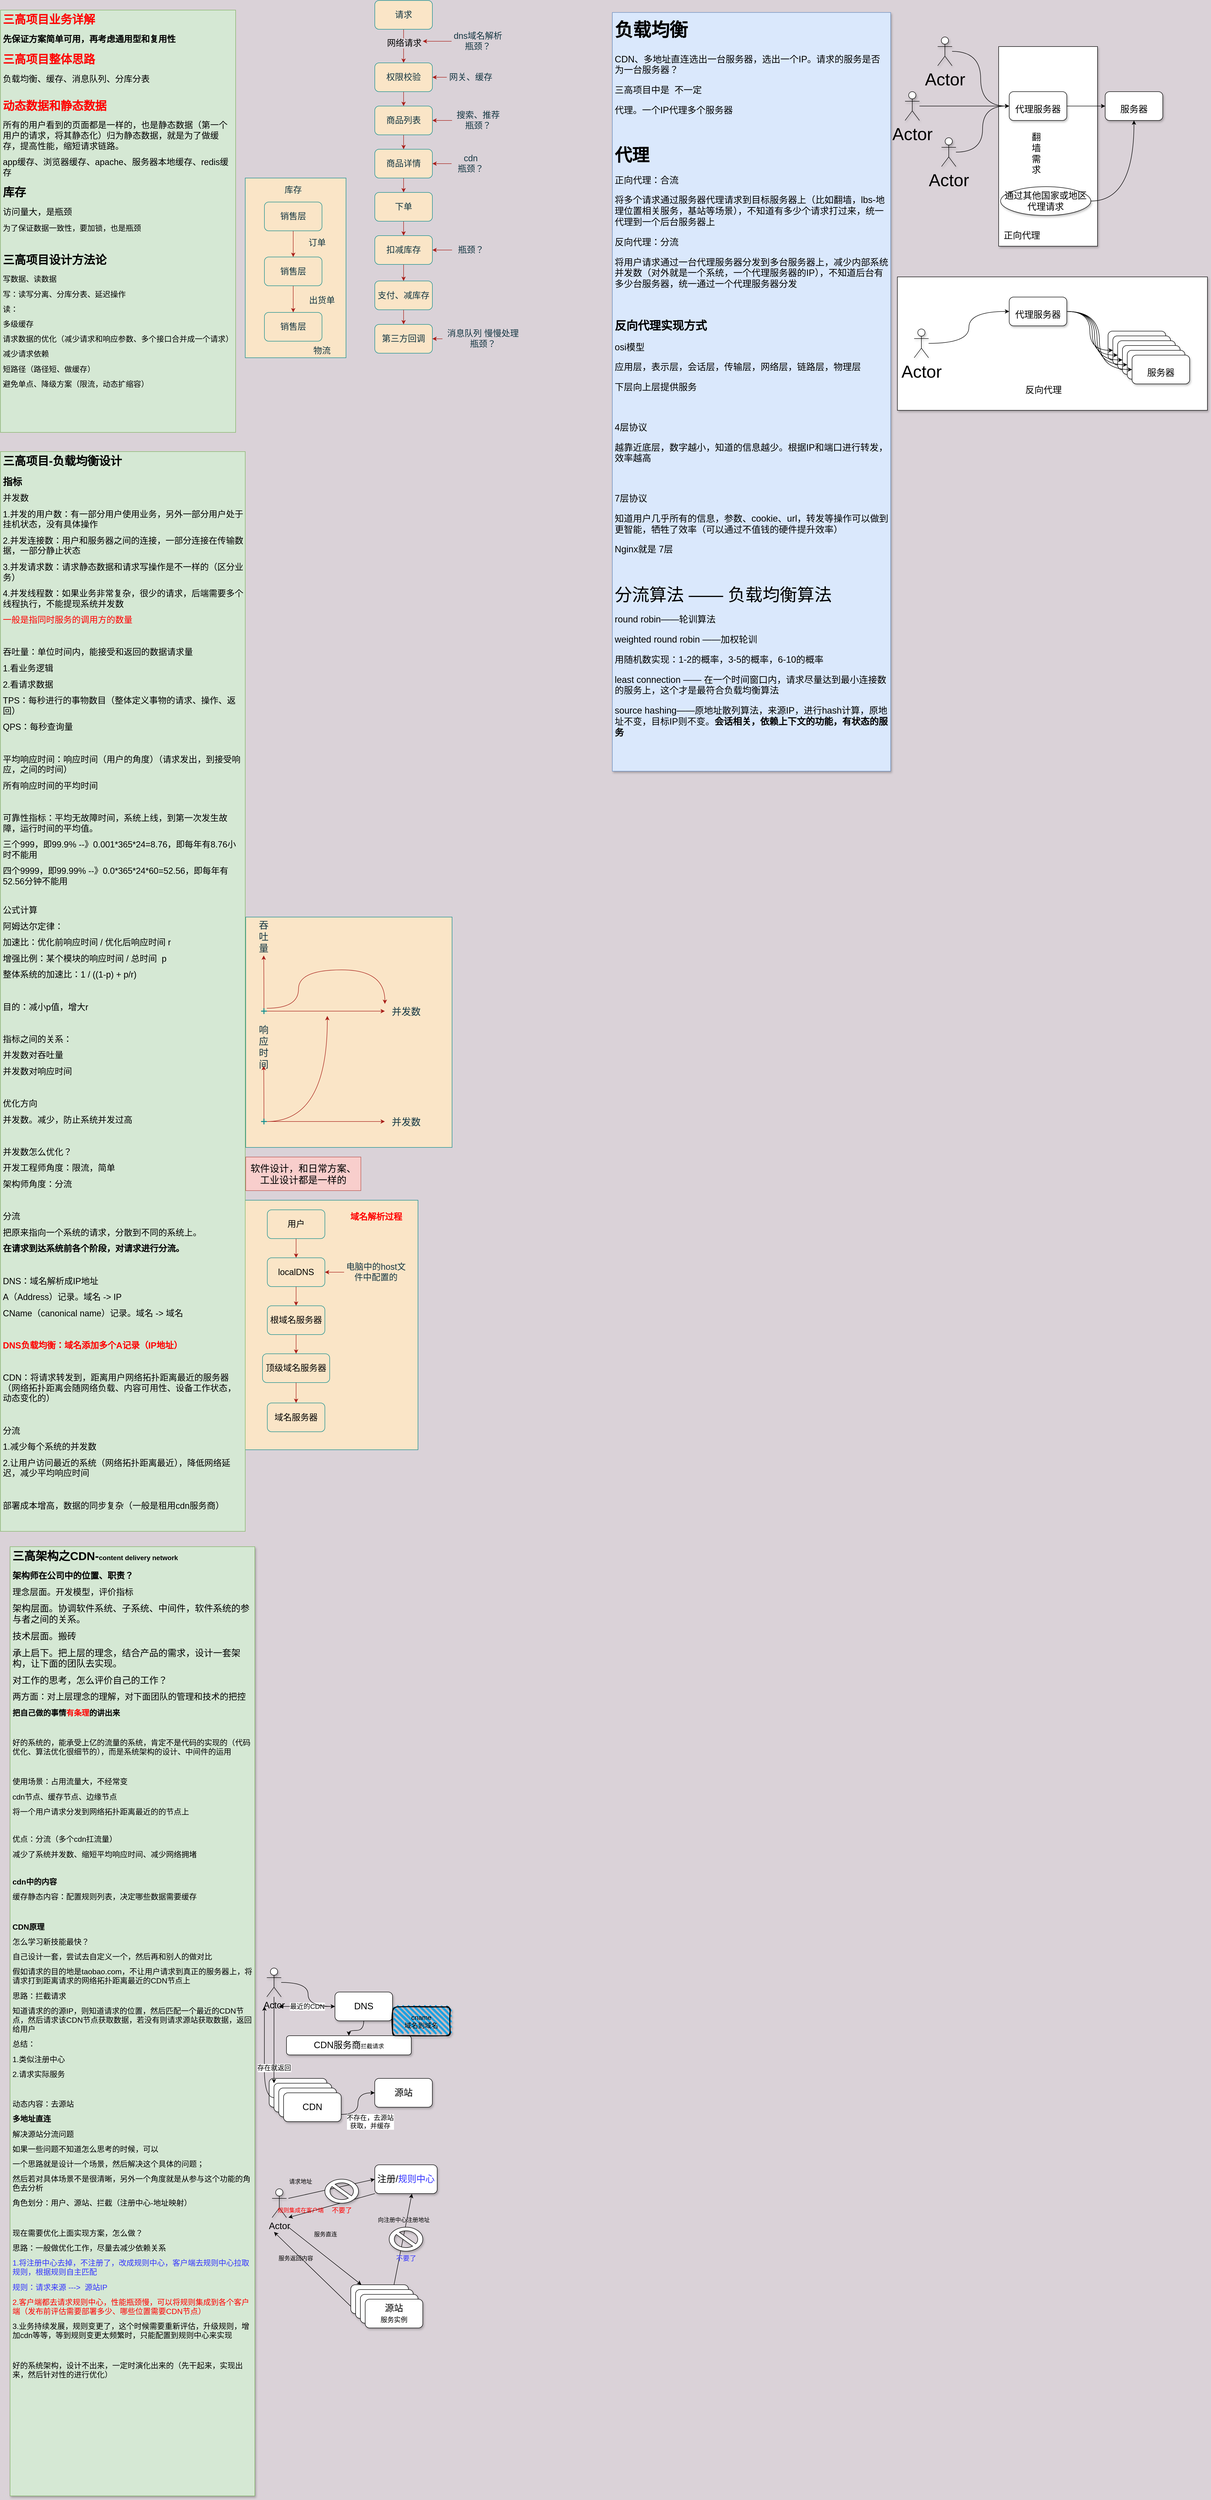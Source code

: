 <mxfile version="20.5.3" type="github">
  <diagram id="9R9xB_SOzUprHbihkL-w" name="第 1 页">
    <mxGraphModel dx="1560" dy="733" grid="0" gridSize="10" guides="1" tooltips="1" connect="1" arrows="1" fold="1" page="1" pageScale="1" pageWidth="827" pageHeight="1169" background="#DAD2D8" math="0" shadow="0">
      <root>
        <mxCell id="0" />
        <mxCell id="1" parent="0" />
        <mxCell id="aCjKIzVl71ac_rbIYezY-70" value="" style="rounded=0;whiteSpace=wrap;html=1;shadow=1;fontSize=19;fontColor=#000000;" vertex="1" parent="1">
          <mxGeometry x="1879" y="586" width="646" height="278" as="geometry" />
        </mxCell>
        <mxCell id="aCjKIzVl71ac_rbIYezY-65" value="" style="rounded=0;whiteSpace=wrap;html=1;shadow=1;fontSize=19;fontColor=#000000;" vertex="1" parent="1">
          <mxGeometry x="2090" y="106" width="206" height="416" as="geometry" />
        </mxCell>
        <mxCell id="CW904tf_C8VeUg6ehMhe-76" value="" style="rounded=0;whiteSpace=wrap;html=1;fontSize=18;fontColor=#143642;fillColor=#FAE5C7;strokeColor=#0F8B8D;" parent="1" vertex="1">
          <mxGeometry x="520" y="2510" width="360" height="520" as="geometry" />
        </mxCell>
        <mxCell id="CW904tf_C8VeUg6ehMhe-10" value="" style="rounded=0;whiteSpace=wrap;html=1;fontSize=18;fillColor=#FAE5C7;strokeColor=#0F8B8D;fontColor=#143642;" parent="1" vertex="1">
          <mxGeometry x="520" y="380" width="210" height="374.5" as="geometry" />
        </mxCell>
        <mxCell id="CW904tf_C8VeUg6ehMhe-1" value="&lt;h1&gt;&lt;font color=&quot;#ff0000&quot;&gt;三高项目业务详解&lt;/font&gt;&lt;/h1&gt;&lt;p&gt;&lt;font style=&quot;font-size: 18px;&quot;&gt;&lt;b&gt;先保证方案简单可用，再考虑通用型和复用性&lt;/b&gt;&lt;/font&gt;&lt;/p&gt;&lt;h1&gt;&lt;font color=&quot;#ff0000&quot;&gt;三高项目整体思路&lt;/font&gt;&lt;/h1&gt;&lt;div&gt;&lt;font style=&quot;font-size: 18px;&quot;&gt;负载均衡、缓存、消息队列、分库分表&lt;br&gt;&lt;/font&gt;&lt;/div&gt;&lt;div&gt;&lt;br&gt;&lt;/div&gt;&lt;h1&gt;&lt;font color=&quot;#ff0000&quot;&gt;动态数据和静态数据&lt;/font&gt;&lt;/h1&gt;&lt;p&gt;&lt;font style=&quot;font-size: 18px;&quot;&gt;所有的用户看到的页面都是一样的，也是静态数据（第一个用户的请求，将其静态化）归为静态数据，就是为了做缓存，提高性能，缩短请求链路。&lt;/font&gt;&lt;/p&gt;&lt;p&gt;&lt;font style=&quot;font-size: 18px;&quot;&gt;app缓存、浏览器缓存、apache、服务器本地缓存、redis缓存&lt;/font&gt;&lt;br&gt;&lt;/p&gt;&lt;h1&gt;库存&lt;/h1&gt;&lt;p&gt;&lt;font style=&quot;font-size: 18px;&quot;&gt;访问量大，是瓶颈&lt;/font&gt;&lt;/p&gt;&lt;p&gt;&lt;font size=&quot;3&quot;&gt;为了保证数据一致性，要加锁，也是瓶颈&lt;/font&gt;&lt;/p&gt;&lt;p&gt;&lt;br&gt;&lt;/p&gt;&lt;h1&gt;三高项目设计方法论&lt;/h1&gt;&lt;p&gt;&lt;font size=&quot;3&quot;&gt;写数据、读数据&lt;br&gt;&lt;/font&gt;&lt;/p&gt;&lt;p&gt;&lt;font size=&quot;3&quot;&gt;写：读写分离、分库分表、延迟操作&lt;/font&gt;&lt;/p&gt;&lt;p&gt;&lt;font size=&quot;3&quot;&gt;读：&lt;/font&gt;&lt;/p&gt;&lt;p&gt;&lt;font size=&quot;3&quot;&gt;多级缓存&lt;/font&gt;&lt;/p&gt;&lt;p&gt;&lt;font size=&quot;3&quot;&gt;请求数据的优化（减少请求和响应参数、&lt;span style=&quot;background-color: initial;&quot;&gt;多个接口合并成一个请求）&lt;/span&gt;&lt;/font&gt;&lt;/p&gt;&lt;p&gt;&lt;span style=&quot;background-color: initial;&quot;&gt;&lt;font size=&quot;3&quot;&gt;减少请求依赖&lt;/font&gt;&lt;/span&gt;&lt;/p&gt;&lt;p&gt;&lt;span style=&quot;background-color: initial;&quot;&gt;&lt;font size=&quot;3&quot;&gt;短路径（路径短、做缓存）&lt;/font&gt;&lt;/span&gt;&lt;/p&gt;&lt;p&gt;&lt;span style=&quot;background-color: initial;&quot;&gt;&lt;font size=&quot;3&quot;&gt;避免单点、降级方案（限流，动态扩缩容）&lt;/font&gt;&lt;/span&gt;&lt;/p&gt;&lt;p&gt;&lt;br&gt;&lt;/p&gt;" style="text;html=1;strokeColor=#82b366;fillColor=#d5e8d4;spacing=5;spacingTop=-20;whiteSpace=wrap;overflow=hidden;rounded=0;" parent="1" vertex="1">
          <mxGeometry x="10" y="30" width="490" height="880" as="geometry" />
        </mxCell>
        <mxCell id="CW904tf_C8VeUg6ehMhe-5" value="" style="edgeStyle=orthogonalEdgeStyle;rounded=0;orthogonalLoop=1;jettySize=auto;html=1;fontSize=18;labelBackgroundColor=#DAD2D8;strokeColor=#A8201A;fontColor=#143642;" parent="1" source="CW904tf_C8VeUg6ehMhe-2" target="CW904tf_C8VeUg6ehMhe-3" edge="1">
          <mxGeometry relative="1" as="geometry" />
        </mxCell>
        <mxCell id="CW904tf_C8VeUg6ehMhe-2" value="销售层" style="rounded=1;whiteSpace=wrap;html=1;fontSize=18;fillColor=#FAE5C7;strokeColor=#0F8B8D;fontColor=#143642;" parent="1" vertex="1">
          <mxGeometry x="560" y="430" width="120" height="60" as="geometry" />
        </mxCell>
        <mxCell id="CW904tf_C8VeUg6ehMhe-6" value="" style="edgeStyle=orthogonalEdgeStyle;rounded=0;orthogonalLoop=1;jettySize=auto;html=1;fontSize=18;labelBackgroundColor=#DAD2D8;strokeColor=#A8201A;fontColor=#143642;" parent="1" source="CW904tf_C8VeUg6ehMhe-3" target="CW904tf_C8VeUg6ehMhe-4" edge="1">
          <mxGeometry relative="1" as="geometry" />
        </mxCell>
        <mxCell id="CW904tf_C8VeUg6ehMhe-3" value="销售层" style="rounded=1;whiteSpace=wrap;html=1;fontSize=18;fillColor=#FAE5C7;strokeColor=#0F8B8D;fontColor=#143642;" parent="1" vertex="1">
          <mxGeometry x="560" y="544.5" width="120" height="60" as="geometry" />
        </mxCell>
        <mxCell id="CW904tf_C8VeUg6ehMhe-4" value="销售层" style="rounded=1;whiteSpace=wrap;html=1;fontSize=18;fillColor=#FAE5C7;strokeColor=#0F8B8D;fontColor=#143642;" parent="1" vertex="1">
          <mxGeometry x="560" y="660" width="120" height="60" as="geometry" />
        </mxCell>
        <mxCell id="CW904tf_C8VeUg6ehMhe-7" value="订单" style="text;html=1;strokeColor=none;fillColor=none;align=center;verticalAlign=middle;whiteSpace=wrap;rounded=0;fontSize=18;fontColor=#143642;" parent="1" vertex="1">
          <mxGeometry x="640" y="500" width="60" height="30" as="geometry" />
        </mxCell>
        <mxCell id="CW904tf_C8VeUg6ehMhe-8" value="出货单" style="text;html=1;strokeColor=none;fillColor=none;align=center;verticalAlign=middle;whiteSpace=wrap;rounded=0;fontSize=18;fontColor=#143642;" parent="1" vertex="1">
          <mxGeometry x="650" y="620" width="60" height="30" as="geometry" />
        </mxCell>
        <mxCell id="CW904tf_C8VeUg6ehMhe-9" value="物流" style="text;html=1;strokeColor=none;fillColor=none;align=center;verticalAlign=middle;whiteSpace=wrap;rounded=0;fontSize=18;fontColor=#143642;" parent="1" vertex="1">
          <mxGeometry x="650" y="724.5" width="60" height="30" as="geometry" />
        </mxCell>
        <mxCell id="CW904tf_C8VeUg6ehMhe-11" value="库存" style="text;html=1;strokeColor=none;fillColor=none;align=center;verticalAlign=middle;whiteSpace=wrap;rounded=0;fontSize=18;fontColor=#143642;" parent="1" vertex="1">
          <mxGeometry x="590" y="390" width="60" height="30" as="geometry" />
        </mxCell>
        <mxCell id="CW904tf_C8VeUg6ehMhe-14" value="" style="edgeStyle=orthogonalEdgeStyle;rounded=0;orthogonalLoop=1;jettySize=auto;html=1;fontSize=18;labelBackgroundColor=#DAD2D8;strokeColor=#A8201A;fontColor=#143642;" parent="1" source="CW904tf_C8VeUg6ehMhe-12" target="CW904tf_C8VeUg6ehMhe-13" edge="1">
          <mxGeometry relative="1" as="geometry" />
        </mxCell>
        <mxCell id="CW904tf_C8VeUg6ehMhe-78" value="&lt;font color=&quot;#000000&quot;&gt;网络请求&lt;/font&gt;" style="edgeLabel;html=1;align=center;verticalAlign=middle;resizable=0;points=[];fontSize=18;fontColor=#143642;labelBackgroundColor=#DAD2D8;" parent="CW904tf_C8VeUg6ehMhe-14" vertex="1" connectable="0">
          <mxGeometry x="-0.188" y="1" relative="1" as="geometry">
            <mxPoint as="offset" />
          </mxGeometry>
        </mxCell>
        <mxCell id="CW904tf_C8VeUg6ehMhe-12" value="请求" style="rounded=1;whiteSpace=wrap;html=1;fontSize=18;fillColor=#FAE5C7;strokeColor=#0F8B8D;fontColor=#143642;" parent="1" vertex="1">
          <mxGeometry x="790" y="10" width="120" height="60" as="geometry" />
        </mxCell>
        <mxCell id="CW904tf_C8VeUg6ehMhe-16" value="" style="edgeStyle=orthogonalEdgeStyle;rounded=0;orthogonalLoop=1;jettySize=auto;html=1;fontSize=18;labelBackgroundColor=#DAD2D8;strokeColor=#A8201A;fontColor=#143642;" parent="1" source="CW904tf_C8VeUg6ehMhe-13" target="CW904tf_C8VeUg6ehMhe-15" edge="1">
          <mxGeometry relative="1" as="geometry" />
        </mxCell>
        <mxCell id="CW904tf_C8VeUg6ehMhe-13" value="权限校验" style="rounded=1;whiteSpace=wrap;html=1;fontSize=18;fillColor=#FAE5C7;strokeColor=#0F8B8D;fontColor=#143642;" parent="1" vertex="1">
          <mxGeometry x="790" y="140" width="120" height="60" as="geometry" />
        </mxCell>
        <mxCell id="CW904tf_C8VeUg6ehMhe-18" value="" style="edgeStyle=orthogonalEdgeStyle;rounded=0;orthogonalLoop=1;jettySize=auto;html=1;fontSize=18;labelBackgroundColor=#DAD2D8;strokeColor=#A8201A;fontColor=#143642;" parent="1" source="CW904tf_C8VeUg6ehMhe-15" target="CW904tf_C8VeUg6ehMhe-17" edge="1">
          <mxGeometry relative="1" as="geometry" />
        </mxCell>
        <mxCell id="CW904tf_C8VeUg6ehMhe-15" value="商品列表" style="rounded=1;whiteSpace=wrap;html=1;fontSize=18;fillColor=#FAE5C7;strokeColor=#0F8B8D;fontColor=#143642;" parent="1" vertex="1">
          <mxGeometry x="790" y="230" width="120" height="60" as="geometry" />
        </mxCell>
        <mxCell id="CW904tf_C8VeUg6ehMhe-20" value="" style="edgeStyle=orthogonalEdgeStyle;rounded=0;orthogonalLoop=1;jettySize=auto;html=1;fontSize=18;labelBackgroundColor=#DAD2D8;strokeColor=#A8201A;fontColor=#143642;" parent="1" source="CW904tf_C8VeUg6ehMhe-17" target="CW904tf_C8VeUg6ehMhe-19" edge="1">
          <mxGeometry relative="1" as="geometry" />
        </mxCell>
        <mxCell id="CW904tf_C8VeUg6ehMhe-17" value="商品详情" style="rounded=1;whiteSpace=wrap;html=1;fontSize=18;fillColor=#FAE5C7;strokeColor=#0F8B8D;fontColor=#143642;" parent="1" vertex="1">
          <mxGeometry x="790" y="320" width="120" height="60" as="geometry" />
        </mxCell>
        <mxCell id="CW904tf_C8VeUg6ehMhe-22" value="" style="edgeStyle=orthogonalEdgeStyle;rounded=0;orthogonalLoop=1;jettySize=auto;html=1;fontSize=18;labelBackgroundColor=#DAD2D8;strokeColor=#A8201A;fontColor=#143642;" parent="1" source="CW904tf_C8VeUg6ehMhe-19" target="CW904tf_C8VeUg6ehMhe-21" edge="1">
          <mxGeometry relative="1" as="geometry" />
        </mxCell>
        <mxCell id="CW904tf_C8VeUg6ehMhe-19" value="下单" style="rounded=1;whiteSpace=wrap;html=1;fontSize=18;fillColor=#FAE5C7;strokeColor=#0F8B8D;fontColor=#143642;" parent="1" vertex="1">
          <mxGeometry x="790" y="410" width="120" height="60" as="geometry" />
        </mxCell>
        <mxCell id="CW904tf_C8VeUg6ehMhe-32" value="" style="edgeStyle=orthogonalEdgeStyle;rounded=0;orthogonalLoop=1;jettySize=auto;html=1;fontSize=18;labelBackgroundColor=#DAD2D8;strokeColor=#A8201A;fontColor=#143642;" parent="1" source="CW904tf_C8VeUg6ehMhe-21" target="CW904tf_C8VeUg6ehMhe-29" edge="1">
          <mxGeometry relative="1" as="geometry" />
        </mxCell>
        <mxCell id="CW904tf_C8VeUg6ehMhe-21" value="扣减库存" style="rounded=1;whiteSpace=wrap;html=1;fontSize=18;fillColor=#FAE5C7;strokeColor=#0F8B8D;fontColor=#143642;" parent="1" vertex="1">
          <mxGeometry x="790" y="500" width="120" height="60" as="geometry" />
        </mxCell>
        <mxCell id="CW904tf_C8VeUg6ehMhe-24" value="" style="edgeStyle=orthogonalEdgeStyle;rounded=0;orthogonalLoop=1;jettySize=auto;html=1;fontSize=18;labelBackgroundColor=#DAD2D8;strokeColor=#A8201A;fontColor=#143642;" parent="1" source="CW904tf_C8VeUg6ehMhe-23" target="CW904tf_C8VeUg6ehMhe-13" edge="1">
          <mxGeometry relative="1" as="geometry" />
        </mxCell>
        <mxCell id="CW904tf_C8VeUg6ehMhe-23" value="网关、缓存" style="text;html=1;strokeColor=none;fillColor=none;align=center;verticalAlign=middle;whiteSpace=wrap;rounded=0;fontSize=18;fontColor=#143642;" parent="1" vertex="1">
          <mxGeometry x="940" y="155" width="100" height="30" as="geometry" />
        </mxCell>
        <mxCell id="CW904tf_C8VeUg6ehMhe-26" style="edgeStyle=orthogonalEdgeStyle;rounded=0;orthogonalLoop=1;jettySize=auto;html=1;entryX=1;entryY=0.5;entryDx=0;entryDy=0;fontSize=18;labelBackgroundColor=#DAD2D8;strokeColor=#A8201A;fontColor=#143642;" parent="1" source="CW904tf_C8VeUg6ehMhe-25" target="CW904tf_C8VeUg6ehMhe-15" edge="1">
          <mxGeometry relative="1" as="geometry" />
        </mxCell>
        <mxCell id="CW904tf_C8VeUg6ehMhe-25" value="搜索、推荐&lt;br style=&quot;font-size: 18px;&quot;&gt;瓶颈？" style="text;html=1;strokeColor=none;fillColor=none;align=center;verticalAlign=middle;whiteSpace=wrap;rounded=0;fontSize=18;fontColor=#143642;" parent="1" vertex="1">
          <mxGeometry x="951" y="245" width="109" height="30" as="geometry" />
        </mxCell>
        <mxCell id="CW904tf_C8VeUg6ehMhe-28" value="" style="edgeStyle=orthogonalEdgeStyle;rounded=0;orthogonalLoop=1;jettySize=auto;html=1;fontSize=18;labelBackgroundColor=#DAD2D8;strokeColor=#A8201A;fontColor=#143642;" parent="1" source="CW904tf_C8VeUg6ehMhe-27" target="CW904tf_C8VeUg6ehMhe-17" edge="1">
          <mxGeometry relative="1" as="geometry" />
        </mxCell>
        <mxCell id="CW904tf_C8VeUg6ehMhe-27" value="cdn&lt;br style=&quot;font-size: 18px;&quot;&gt;瓶颈？" style="text;html=1;strokeColor=none;fillColor=none;align=center;verticalAlign=middle;whiteSpace=wrap;rounded=0;fontSize=18;fontColor=#143642;" parent="1" vertex="1">
          <mxGeometry x="950" y="335" width="80" height="30" as="geometry" />
        </mxCell>
        <mxCell id="CW904tf_C8VeUg6ehMhe-31" value="" style="edgeStyle=orthogonalEdgeStyle;rounded=0;orthogonalLoop=1;jettySize=auto;html=1;fontSize=18;labelBackgroundColor=#DAD2D8;strokeColor=#A8201A;fontColor=#143642;" parent="1" source="CW904tf_C8VeUg6ehMhe-29" target="CW904tf_C8VeUg6ehMhe-30" edge="1">
          <mxGeometry relative="1" as="geometry" />
        </mxCell>
        <mxCell id="CW904tf_C8VeUg6ehMhe-29" value="支付、减库存" style="rounded=1;whiteSpace=wrap;html=1;fontSize=18;fillColor=#FAE5C7;strokeColor=#0F8B8D;fontColor=#143642;" parent="1" vertex="1">
          <mxGeometry x="790" y="594.5" width="120" height="60" as="geometry" />
        </mxCell>
        <mxCell id="CW904tf_C8VeUg6ehMhe-30" value="第三方回调" style="rounded=1;whiteSpace=wrap;html=1;fontSize=18;fillColor=#FAE5C7;strokeColor=#0F8B8D;fontColor=#143642;" parent="1" vertex="1">
          <mxGeometry x="790" y="685" width="120" height="60" as="geometry" />
        </mxCell>
        <mxCell id="CW904tf_C8VeUg6ehMhe-34" value="" style="edgeStyle=orthogonalEdgeStyle;rounded=0;orthogonalLoop=1;jettySize=auto;html=1;fontSize=18;labelBackgroundColor=#DAD2D8;strokeColor=#A8201A;fontColor=#143642;" parent="1" source="CW904tf_C8VeUg6ehMhe-33" target="CW904tf_C8VeUg6ehMhe-30" edge="1">
          <mxGeometry relative="1" as="geometry" />
        </mxCell>
        <mxCell id="CW904tf_C8VeUg6ehMhe-33" value="消息队列 慢慢处理&lt;br style=&quot;font-size: 18px;&quot;&gt;瓶颈？" style="text;html=1;strokeColor=none;fillColor=none;align=center;verticalAlign=middle;whiteSpace=wrap;rounded=0;fontSize=18;fontColor=#143642;" parent="1" vertex="1">
          <mxGeometry x="931" y="695" width="169" height="40" as="geometry" />
        </mxCell>
        <mxCell id="CW904tf_C8VeUg6ehMhe-36" value="" style="edgeStyle=orthogonalEdgeStyle;rounded=0;orthogonalLoop=1;jettySize=auto;html=1;fontSize=18;labelBackgroundColor=#DAD2D8;strokeColor=#A8201A;fontColor=#143642;" parent="1" source="CW904tf_C8VeUg6ehMhe-35" target="CW904tf_C8VeUg6ehMhe-21" edge="1">
          <mxGeometry relative="1" as="geometry" />
        </mxCell>
        <mxCell id="CW904tf_C8VeUg6ehMhe-35" value="瓶颈？" style="text;html=1;strokeColor=none;fillColor=none;align=center;verticalAlign=middle;whiteSpace=wrap;rounded=0;fontSize=18;fontColor=#143642;" parent="1" vertex="1">
          <mxGeometry x="951" y="515" width="79" height="30" as="geometry" />
        </mxCell>
        <mxCell id="CW904tf_C8VeUg6ehMhe-37" value="&lt;h1&gt;三高项目-负载均衡设计&lt;/h1&gt;&lt;p&gt;&lt;font style=&quot;font-size: 20px;&quot;&gt;&lt;b style=&quot;&quot;&gt;指标&lt;/b&gt;&lt;/font&gt;&lt;/p&gt;&lt;p&gt;&lt;font style=&quot;font-size: 18px;&quot;&gt;并发数&lt;/font&gt;&lt;/p&gt;&lt;p&gt;&lt;span style=&quot;font-size: 18px;&quot;&gt;1.并发的用户数：有一部分用户使用业务，另外一部分用户处于挂机状态，没有具体操作&lt;/span&gt;&lt;/p&gt;&lt;p&gt;&lt;span style=&quot;font-size: 18px;&quot;&gt;2.并发连接数：用户和服务器之间的连接，一部分连接在传输数据，一部分静止状态&lt;/span&gt;&lt;/p&gt;&lt;p&gt;&lt;span style=&quot;font-size: 18px;&quot;&gt;3.并发请求数：请求静态数据和请求写操作是不一样的（区分业务）&lt;/span&gt;&lt;/p&gt;&lt;p&gt;&lt;span style=&quot;font-size: 18px;&quot;&gt;4.并发线程数：如果业务非常复杂，很少的请求，后端需要多个线程执行，不能提现系统并发数&lt;/span&gt;&lt;/p&gt;&lt;p&gt;&lt;span style=&quot;font-size: 18px;&quot;&gt;&lt;font color=&quot;#ff0000&quot;&gt;一般是指同时服务的调用方的数量&lt;/font&gt;&lt;/span&gt;&lt;/p&gt;&lt;p&gt;&lt;span style=&quot;font-size: 18px;&quot;&gt;&lt;br&gt;&lt;/span&gt;&lt;/p&gt;&lt;p&gt;&lt;span style=&quot;font-size: 18px;&quot;&gt;吞吐量：单位时间内，能接受和返回的数据请求量&lt;/span&gt;&lt;/p&gt;&lt;p&gt;&lt;span style=&quot;font-size: 18px;&quot;&gt;1.看业务逻辑&lt;/span&gt;&lt;/p&gt;&lt;p&gt;&lt;span style=&quot;font-size: 18px;&quot;&gt;2.看请求数据&lt;/span&gt;&lt;/p&gt;&lt;p&gt;&lt;span style=&quot;font-size: 18px;&quot;&gt;TPS：每秒进行的事物数目（整体定义事物的请求、操作、返回）&lt;/span&gt;&lt;/p&gt;&lt;p&gt;&lt;span style=&quot;font-size: 18px;&quot;&gt;QPS：每秒查询量&lt;/span&gt;&lt;/p&gt;&lt;p&gt;&lt;span style=&quot;font-size: 18px;&quot;&gt;&lt;br&gt;&lt;/span&gt;&lt;/p&gt;&lt;p&gt;&lt;span style=&quot;font-size: 18px;&quot;&gt;平均响应时间：响应时间（用户的角度）（请求发出，到接受响应，之间的时间）&lt;/span&gt;&lt;/p&gt;&lt;p&gt;&lt;span style=&quot;font-size: 18px;&quot;&gt;所有响应时间的平均时间&lt;/span&gt;&lt;/p&gt;&lt;p&gt;&lt;span style=&quot;font-size: 18px;&quot;&gt;&lt;br&gt;&lt;/span&gt;&lt;/p&gt;&lt;p&gt;&lt;span style=&quot;font-size: 18px;&quot;&gt;可靠性指标：平均无故障时间，系统上线，到第一次发生故障，运行时间的平均值。&lt;/span&gt;&lt;/p&gt;&lt;p&gt;&lt;span style=&quot;font-size: 18px;&quot;&gt;三个999，即99.9% --》0.001*365*24=8.76，即每年有8.76小时不能用&lt;/span&gt;&lt;/p&gt;&lt;p&gt;&lt;span style=&quot;font-size: 18px;&quot;&gt;四个9999，即99.99% --》0.0*365*24*60=52.56，即每年有52.56分钟不能用&lt;/span&gt;&lt;/p&gt;&lt;p&gt;&lt;br&gt;&lt;/p&gt;&lt;p&gt;&lt;span style=&quot;font-size: 18px;&quot;&gt;公式计算&lt;/span&gt;&lt;/p&gt;&lt;p&gt;&lt;span style=&quot;font-size: 18px;&quot;&gt;阿姆达尔定律：&lt;/span&gt;&lt;/p&gt;&lt;p&gt;&lt;span style=&quot;font-size: 18px;&quot;&gt;加速比：优化前响应时间 / 优化后响应时间 r&lt;/span&gt;&lt;/p&gt;&lt;p&gt;&lt;span style=&quot;font-size: 18px;&quot;&gt;增强比例：某个模块的响应时间 / 总时间&amp;nbsp; p&lt;/span&gt;&lt;/p&gt;&lt;p&gt;&lt;span style=&quot;font-size: 18px;&quot;&gt;整体系统的加速比：1 / ((1-p) + p/r)&lt;/span&gt;&lt;/p&gt;&lt;p&gt;&lt;span style=&quot;font-size: 18px;&quot;&gt;&lt;br&gt;&lt;/span&gt;&lt;/p&gt;&lt;p&gt;&lt;span style=&quot;font-size: 18px;&quot;&gt;目的：减小p值，增大r&lt;/span&gt;&lt;/p&gt;&lt;p&gt;&lt;span style=&quot;font-size: 18px;&quot;&gt;&lt;br&gt;&lt;/span&gt;&lt;/p&gt;&lt;p&gt;&lt;span style=&quot;font-size: 18px;&quot;&gt;指标之间的关系：&lt;/span&gt;&lt;/p&gt;&lt;p&gt;&lt;span style=&quot;font-size: 18px;&quot;&gt;并发数对吞吐量&lt;/span&gt;&lt;/p&gt;&lt;p&gt;&lt;span style=&quot;font-size: 18px;&quot;&gt;并发数对响应时间&lt;/span&gt;&lt;/p&gt;&lt;p&gt;&lt;span style=&quot;font-size: 18px;&quot;&gt;&lt;br&gt;&lt;/span&gt;&lt;/p&gt;&lt;p&gt;&lt;span style=&quot;font-size: 18px;&quot;&gt;优化方向&lt;/span&gt;&lt;/p&gt;&lt;p&gt;&lt;span style=&quot;font-size: 18px;&quot;&gt;并发数。减少，防止系统并发过高&lt;/span&gt;&lt;/p&gt;&lt;p&gt;&lt;span style=&quot;font-size: 18px;&quot;&gt;&lt;br&gt;&lt;/span&gt;&lt;/p&gt;&lt;p&gt;&lt;span style=&quot;font-size: 18px;&quot;&gt;并发数怎么优化？&lt;/span&gt;&lt;/p&gt;&lt;p&gt;&lt;span style=&quot;font-size: 18px;&quot;&gt;开发工程师角度：限流，简单&lt;/span&gt;&lt;/p&gt;&lt;p&gt;&lt;span style=&quot;font-size: 18px;&quot;&gt;架构师角度：分流&lt;/span&gt;&lt;/p&gt;&lt;p&gt;&lt;span style=&quot;font-size: 18px;&quot;&gt;&lt;br&gt;&lt;/span&gt;&lt;/p&gt;&lt;p&gt;&lt;span style=&quot;font-size: 18px;&quot;&gt;分流&lt;/span&gt;&lt;/p&gt;&lt;p&gt;&lt;span style=&quot;font-size: 18px;&quot;&gt;把原来指向一个系统的请求，分散到不同的系统上。&lt;/span&gt;&lt;/p&gt;&lt;p&gt;&lt;span style=&quot;font-size: 18px;&quot;&gt;&lt;b&gt;在请求到达系统前各个阶段，对请求进行分流。&lt;/b&gt;&lt;/span&gt;&lt;/p&gt;&lt;p&gt;&lt;span style=&quot;font-size: 18px;&quot;&gt;&lt;br&gt;&lt;/span&gt;&lt;/p&gt;&lt;p&gt;&lt;span style=&quot;font-size: 18px;&quot;&gt;DNS：域名解析成IP地址&lt;/span&gt;&lt;/p&gt;&lt;p&gt;&lt;span style=&quot;font-size: 18px;&quot;&gt;A（Address）记录。域名 -&amp;gt; IP&lt;/span&gt;&lt;/p&gt;&lt;p&gt;&lt;span style=&quot;font-size: 18px;&quot;&gt;CName（canonical name）记录。域名 -&amp;gt; 域名&lt;/span&gt;&lt;/p&gt;&lt;p&gt;&lt;span style=&quot;font-size: 18px;&quot;&gt;&lt;br&gt;&lt;/span&gt;&lt;/p&gt;&lt;p&gt;&lt;span style=&quot;font-size: 18px;&quot;&gt;&lt;b&gt;&lt;font color=&quot;#ff0000&quot;&gt;DNS负载均衡：域名添加多个A记录（IP地址）&lt;/font&gt;&lt;/b&gt;&lt;/span&gt;&lt;/p&gt;&lt;p&gt;&lt;span style=&quot;font-size: 18px;&quot;&gt;&lt;br&gt;&lt;/span&gt;&lt;/p&gt;&lt;p&gt;&lt;span style=&quot;font-size: 18px;&quot;&gt;CDN：将请求转发到，距离用户网络拓扑距离最近的服务器（网络拓扑距离会随网络负载、内容可用性、设备工作状态，动态变化的）&lt;/span&gt;&lt;/p&gt;&lt;p&gt;&lt;span style=&quot;font-size: 18px;&quot;&gt;&lt;br&gt;&lt;/span&gt;&lt;/p&gt;&lt;p&gt;&lt;span style=&quot;font-size: 18px;&quot;&gt;分流&lt;/span&gt;&lt;/p&gt;&lt;p&gt;&lt;span style=&quot;font-size: 18px;&quot;&gt;1.减少每个系统的并发数&lt;/span&gt;&lt;/p&gt;&lt;p&gt;&lt;span style=&quot;font-size: 18px;&quot;&gt;2.让用户访问最近的系统（网络拓扑距离最近），降低网络延迟，减少平均响应时间&lt;/span&gt;&lt;/p&gt;&lt;p&gt;&lt;span style=&quot;font-size: 18px;&quot;&gt;&lt;br&gt;&lt;/span&gt;&lt;/p&gt;&lt;p&gt;&lt;span style=&quot;font-size: 18px;&quot;&gt;部署成本增高，数据的同步复杂（一般是租用cdn服务商）&lt;/span&gt;&lt;/p&gt;" style="text;html=1;strokeColor=#82b366;fillColor=#d5e8d4;spacing=5;spacingTop=-20;whiteSpace=wrap;overflow=hidden;rounded=0;" parent="1" vertex="1">
          <mxGeometry x="10" y="950" width="510" height="2250" as="geometry" />
        </mxCell>
        <mxCell id="CW904tf_C8VeUg6ehMhe-38" value="" style="rounded=0;whiteSpace=wrap;html=1;fontSize=20;fontColor=#143642;fillColor=#FAE5C7;strokeColor=#0F8B8D;" parent="1" vertex="1">
          <mxGeometry x="521" y="1920" width="430" height="480" as="geometry" />
        </mxCell>
        <mxCell id="CW904tf_C8VeUg6ehMhe-46" style="edgeStyle=orthogonalEdgeStyle;rounded=0;orthogonalLoop=1;jettySize=auto;html=1;entryX=0;entryY=0.5;entryDx=0;entryDy=0;fontSize=20;fontColor=#143642;labelBackgroundColor=#DAD2D8;strokeColor=#A8201A;" parent="1" source="CW904tf_C8VeUg6ehMhe-42" target="CW904tf_C8VeUg6ehMhe-44" edge="1">
          <mxGeometry relative="1" as="geometry" />
        </mxCell>
        <mxCell id="CW904tf_C8VeUg6ehMhe-48" style="edgeStyle=orthogonalEdgeStyle;rounded=0;orthogonalLoop=1;jettySize=auto;html=1;entryX=0.5;entryY=1;entryDx=0;entryDy=0;fontSize=20;fontColor=#143642;curved=1;labelBackgroundColor=#DAD2D8;strokeColor=#A8201A;" parent="1" source="CW904tf_C8VeUg6ehMhe-42" target="CW904tf_C8VeUg6ehMhe-47" edge="1">
          <mxGeometry relative="1" as="geometry" />
        </mxCell>
        <mxCell id="CW904tf_C8VeUg6ehMhe-49" style="edgeStyle=orthogonalEdgeStyle;curved=1;rounded=0;orthogonalLoop=1;jettySize=auto;html=1;entryX=0;entryY=0;entryDx=0;entryDy=0;fontSize=20;fontColor=#143642;labelBackgroundColor=#DAD2D8;strokeColor=#A8201A;" parent="1" source="CW904tf_C8VeUg6ehMhe-42" target="CW904tf_C8VeUg6ehMhe-44" edge="1">
          <mxGeometry relative="1" as="geometry">
            <Array as="points">
              <mxPoint x="631" y="2110" />
              <mxPoint x="631" y="2030" />
              <mxPoint x="811" y="2030" />
            </Array>
          </mxGeometry>
        </mxCell>
        <mxCell id="CW904tf_C8VeUg6ehMhe-42" value="" style="html=1;verticalLabelPosition=bottom;labelBackgroundColor=#DAD2D8;verticalAlign=top;shadow=0;dashed=0;strokeWidth=2;shape=mxgraph.ios7.misc.flagged;strokeColor=#0F8B8D;fontSize=20;fontColor=#143642;fillColor=#FAE5C7;" parent="1" vertex="1">
          <mxGeometry x="553" y="2110" width="12" height="12" as="geometry" />
        </mxCell>
        <mxCell id="CW904tf_C8VeUg6ehMhe-44" value="并发数" style="text;html=1;strokeColor=none;fillColor=none;align=center;verticalAlign=middle;whiteSpace=wrap;rounded=0;fontSize=20;fontColor=#143642;" parent="1" vertex="1">
          <mxGeometry x="811" y="2101" width="89" height="30" as="geometry" />
        </mxCell>
        <mxCell id="CW904tf_C8VeUg6ehMhe-47" value="吞吐量" style="text;html=1;strokeColor=none;fillColor=none;align=center;verticalAlign=middle;whiteSpace=wrap;rounded=0;fontSize=20;fontColor=#143642;" parent="1" vertex="1">
          <mxGeometry x="544" y="1920" width="29" height="80" as="geometry" />
        </mxCell>
        <mxCell id="CW904tf_C8VeUg6ehMhe-56" style="edgeStyle=orthogonalEdgeStyle;rounded=0;orthogonalLoop=1;jettySize=auto;html=1;entryX=0;entryY=0.5;entryDx=0;entryDy=0;fontSize=20;fontColor=#143642;labelBackgroundColor=#DAD2D8;strokeColor=#A8201A;" parent="1" source="CW904tf_C8VeUg6ehMhe-59" target="CW904tf_C8VeUg6ehMhe-60" edge="1">
          <mxGeometry relative="1" as="geometry" />
        </mxCell>
        <mxCell id="CW904tf_C8VeUg6ehMhe-57" style="edgeStyle=orthogonalEdgeStyle;rounded=0;orthogonalLoop=1;jettySize=auto;html=1;entryX=0.5;entryY=1;entryDx=0;entryDy=0;fontSize=20;fontColor=#143642;curved=1;labelBackgroundColor=#DAD2D8;strokeColor=#A8201A;" parent="1" source="CW904tf_C8VeUg6ehMhe-59" target="CW904tf_C8VeUg6ehMhe-61" edge="1">
          <mxGeometry relative="1" as="geometry" />
        </mxCell>
        <mxCell id="CW904tf_C8VeUg6ehMhe-63" style="edgeStyle=orthogonalEdgeStyle;curved=1;rounded=0;orthogonalLoop=1;jettySize=auto;html=1;fontSize=20;fontColor=#143642;labelBackgroundColor=#DAD2D8;strokeColor=#A8201A;" parent="1" source="CW904tf_C8VeUg6ehMhe-59" edge="1">
          <mxGeometry relative="1" as="geometry">
            <mxPoint x="691.067" y="2126" as="targetPoint" />
          </mxGeometry>
        </mxCell>
        <mxCell id="CW904tf_C8VeUg6ehMhe-59" value="" style="html=1;verticalLabelPosition=bottom;labelBackgroundColor=#DAD2D8;verticalAlign=top;shadow=0;dashed=0;strokeWidth=2;shape=mxgraph.ios7.misc.flagged;strokeColor=#0F8B8D;fontSize=20;fontColor=#143642;fillColor=#FAE5C7;" parent="1" vertex="1">
          <mxGeometry x="553" y="2340" width="12" height="12" as="geometry" />
        </mxCell>
        <mxCell id="CW904tf_C8VeUg6ehMhe-60" value="并发数" style="text;html=1;strokeColor=none;fillColor=none;align=center;verticalAlign=middle;whiteSpace=wrap;rounded=0;fontSize=20;fontColor=#143642;" parent="1" vertex="1">
          <mxGeometry x="811" y="2331" width="89" height="30" as="geometry" />
        </mxCell>
        <mxCell id="CW904tf_C8VeUg6ehMhe-61" value="响应时间" style="text;html=1;strokeColor=none;fillColor=none;align=center;verticalAlign=middle;whiteSpace=wrap;rounded=0;fontSize=20;fontColor=#143642;" parent="1" vertex="1">
          <mxGeometry x="544" y="2150" width="29" height="80" as="geometry" />
        </mxCell>
        <mxCell id="CW904tf_C8VeUg6ehMhe-64" value="软件设计，和日常方案、工业设计都是一样的" style="text;html=1;strokeColor=#b85450;fillColor=#f8cecc;align=center;verticalAlign=middle;whiteSpace=wrap;rounded=0;fontSize=20;" parent="1" vertex="1">
          <mxGeometry x="521" y="2420" width="240" height="70" as="geometry" />
        </mxCell>
        <mxCell id="CW904tf_C8VeUg6ehMhe-67" value="" style="edgeStyle=orthogonalEdgeStyle;curved=1;rounded=0;orthogonalLoop=1;jettySize=auto;html=1;fontSize=18;fontColor=#143642;labelBackgroundColor=#DAD2D8;strokeColor=#A8201A;" parent="1" source="CW904tf_C8VeUg6ehMhe-65" target="CW904tf_C8VeUg6ehMhe-66" edge="1">
          <mxGeometry relative="1" as="geometry" />
        </mxCell>
        <mxCell id="CW904tf_C8VeUg6ehMhe-65" value="&lt;font color=&quot;#000000&quot;&gt;用户&lt;/font&gt;" style="rounded=1;whiteSpace=wrap;html=1;fontSize=18;fontColor=#143642;fillColor=#FAE5C7;strokeColor=#0F8B8D;" parent="1" vertex="1">
          <mxGeometry x="566" y="2530" width="120" height="60" as="geometry" />
        </mxCell>
        <mxCell id="CW904tf_C8VeUg6ehMhe-71" value="" style="edgeStyle=orthogonalEdgeStyle;curved=1;rounded=0;orthogonalLoop=1;jettySize=auto;html=1;fontSize=18;fontColor=#143642;labelBackgroundColor=#DAD2D8;strokeColor=#A8201A;" parent="1" source="CW904tf_C8VeUg6ehMhe-66" target="CW904tf_C8VeUg6ehMhe-70" edge="1">
          <mxGeometry relative="1" as="geometry" />
        </mxCell>
        <mxCell id="CW904tf_C8VeUg6ehMhe-66" value="&lt;font color=&quot;#000000&quot;&gt;localDNS&lt;/font&gt;" style="rounded=1;whiteSpace=wrap;html=1;fontSize=18;fontColor=#143642;fillColor=#FAE5C7;strokeColor=#0F8B8D;" parent="1" vertex="1">
          <mxGeometry x="566" y="2630" width="120" height="60" as="geometry" />
        </mxCell>
        <mxCell id="CW904tf_C8VeUg6ehMhe-69" value="" style="edgeStyle=orthogonalEdgeStyle;curved=1;rounded=0;orthogonalLoop=1;jettySize=auto;html=1;fontSize=18;fontColor=#143642;labelBackgroundColor=#DAD2D8;strokeColor=#A8201A;" parent="1" source="CW904tf_C8VeUg6ehMhe-68" target="CW904tf_C8VeUg6ehMhe-66" edge="1">
          <mxGeometry relative="1" as="geometry" />
        </mxCell>
        <mxCell id="CW904tf_C8VeUg6ehMhe-68" value="电脑中的host文件中配置的" style="text;html=1;strokeColor=none;fillColor=none;align=center;verticalAlign=middle;whiteSpace=wrap;rounded=0;fontSize=18;fontColor=#143642;" parent="1" vertex="1">
          <mxGeometry x="726" y="2630" width="133" height="60" as="geometry" />
        </mxCell>
        <mxCell id="CW904tf_C8VeUg6ehMhe-73" style="edgeStyle=orthogonalEdgeStyle;curved=1;rounded=0;orthogonalLoop=1;jettySize=auto;html=1;entryX=0.5;entryY=0;entryDx=0;entryDy=0;fontSize=18;fontColor=#143642;labelBackgroundColor=#DAD2D8;strokeColor=#A8201A;" parent="1" source="CW904tf_C8VeUg6ehMhe-70" target="CW904tf_C8VeUg6ehMhe-72" edge="1">
          <mxGeometry relative="1" as="geometry" />
        </mxCell>
        <mxCell id="CW904tf_C8VeUg6ehMhe-70" value="&lt;font color=&quot;#000000&quot;&gt;根域名服务器&lt;/font&gt;" style="rounded=1;whiteSpace=wrap;html=1;fontSize=18;fontColor=#143642;fillColor=#FAE5C7;strokeColor=#0F8B8D;" parent="1" vertex="1">
          <mxGeometry x="566" y="2730" width="120" height="60" as="geometry" />
        </mxCell>
        <mxCell id="CW904tf_C8VeUg6ehMhe-75" value="" style="edgeStyle=orthogonalEdgeStyle;curved=1;rounded=0;orthogonalLoop=1;jettySize=auto;html=1;fontSize=18;fontColor=#143642;labelBackgroundColor=#DAD2D8;strokeColor=#A8201A;" parent="1" source="CW904tf_C8VeUg6ehMhe-72" target="CW904tf_C8VeUg6ehMhe-74" edge="1">
          <mxGeometry relative="1" as="geometry" />
        </mxCell>
        <mxCell id="CW904tf_C8VeUg6ehMhe-72" value="&lt;font color=&quot;#000000&quot;&gt;顶级域名服务器&lt;/font&gt;" style="rounded=1;whiteSpace=wrap;html=1;fontSize=18;fontColor=#143642;fillColor=#FAE5C7;strokeColor=#0F8B8D;" parent="1" vertex="1">
          <mxGeometry x="556" y="2830" width="140" height="60" as="geometry" />
        </mxCell>
        <mxCell id="CW904tf_C8VeUg6ehMhe-74" value="&lt;font color=&quot;#000000&quot;&gt;域名服务器&lt;/font&gt;" style="rounded=1;whiteSpace=wrap;html=1;fontSize=18;fontColor=#143642;fillColor=#FAE5C7;strokeColor=#0F8B8D;" parent="1" vertex="1">
          <mxGeometry x="566" y="2932.5" width="120" height="60" as="geometry" />
        </mxCell>
        <mxCell id="CW904tf_C8VeUg6ehMhe-77" value="&lt;b&gt;&lt;font color=&quot;#ff0000&quot;&gt;域名解析过程&lt;/font&gt;&lt;/b&gt;" style="text;html=1;strokeColor=none;fillColor=none;align=center;verticalAlign=middle;whiteSpace=wrap;rounded=0;fontSize=18;fontColor=#143642;" parent="1" vertex="1">
          <mxGeometry x="732.5" y="2530" width="120" height="30" as="geometry" />
        </mxCell>
        <mxCell id="CW904tf_C8VeUg6ehMhe-82" style="edgeStyle=orthogonalEdgeStyle;curved=1;rounded=0;orthogonalLoop=1;jettySize=auto;html=1;fontSize=18;fontColor=#143642;labelBackgroundColor=#DAD2D8;strokeColor=#A8201A;" parent="1" source="CW904tf_C8VeUg6ehMhe-79" edge="1">
          <mxGeometry relative="1" as="geometry">
            <mxPoint x="890" y="95" as="targetPoint" />
          </mxGeometry>
        </mxCell>
        <mxCell id="CW904tf_C8VeUg6ehMhe-79" value="dns域名解析&lt;br&gt;瓶颈？" style="text;html=1;strokeColor=none;fillColor=none;align=center;verticalAlign=middle;whiteSpace=wrap;rounded=0;fontSize=18;fontColor=#143642;" parent="1" vertex="1">
          <mxGeometry x="950" y="80" width="110" height="30" as="geometry" />
        </mxCell>
        <mxCell id="CW904tf_C8VeUg6ehMhe-83" value="&lt;h1&gt;三高架构之CDN-&lt;font style=&quot;font-size: 14px;&quot;&gt;content delivery network&lt;/font&gt;&lt;/h1&gt;&lt;p&gt;&lt;b&gt;&lt;font style=&quot;font-size: 18px;&quot;&gt;架构师在公司中的位置、职责？&lt;/font&gt;&lt;/b&gt;&lt;/p&gt;&lt;p&gt;&lt;font style=&quot;font-size: 18px;&quot;&gt;理念层面。开发模型，评价指标&lt;/font&gt;&lt;/p&gt;&lt;p&gt;&lt;font style=&quot;font-size: 19px;&quot;&gt;架构层面。协调软件系统、子系统、中间件，软件系统的参与者之间的关系。&lt;/font&gt;&lt;/p&gt;&lt;p&gt;&lt;font style=&quot;font-size: 19px;&quot;&gt;技术层面。搬砖&lt;/font&gt;&lt;/p&gt;&lt;p&gt;&lt;font style=&quot;font-size: 19px;&quot;&gt;承上启下。把上层的理念，结合产品的需求，设计一套架构，让下面的团队去实现。&lt;/font&gt;&lt;/p&gt;&lt;p&gt;&lt;font style=&quot;font-size: 19px;&quot;&gt;对工作的思考，怎么评价自己的工作？&lt;/font&gt;&lt;/p&gt;&lt;p&gt;&lt;font style=&quot;font-size: 18px;&quot;&gt;两方面：对上层理念的理解，对下面团队的管理和技术的把控&lt;/font&gt;&lt;/p&gt;&lt;p&gt;&lt;font size=&quot;3&quot;&gt;&lt;b&gt;把自己做的事情&lt;font color=&quot;#ff0000&quot;&gt;有条理&lt;/font&gt;的讲出来&lt;/b&gt;&lt;/font&gt;&lt;/p&gt;&lt;p&gt;&lt;font size=&quot;3&quot;&gt;&lt;br&gt;&lt;/font&gt;&lt;/p&gt;&lt;p&gt;&lt;font size=&quot;3&quot;&gt;好的系统的，能承受上亿的流量的系统，肯定不是代码的实现的（代码优化、算法优化很细节的），而是系统架构的设计、中间件的运用&lt;/font&gt;&lt;/p&gt;&lt;p&gt;&lt;font size=&quot;3&quot;&gt;&lt;br&gt;&lt;/font&gt;&lt;/p&gt;&lt;p&gt;&lt;font size=&quot;3&quot;&gt;使用场景：占用流量大，不经常变&lt;/font&gt;&lt;/p&gt;&lt;p&gt;&lt;font size=&quot;3&quot;&gt;cdn节点、缓存节点、边缘节点&lt;/font&gt;&lt;/p&gt;&lt;p&gt;&lt;font size=&quot;3&quot;&gt;将一个用户请求分发到网络拓扑距离最近的的节点上&lt;/font&gt;&lt;/p&gt;&lt;p&gt;&lt;br&gt;&lt;/p&gt;&lt;p&gt;&lt;font size=&quot;3&quot;&gt;优点：分流（多个cdn扛流量）&lt;/font&gt;&lt;/p&gt;&lt;p&gt;&lt;font size=&quot;3&quot;&gt;减少了系统并发数、缩短平均响应时间、减少网络拥堵&lt;/font&gt;&lt;/p&gt;&lt;p&gt;&lt;br&gt;&lt;/p&gt;&lt;p&gt;&lt;font size=&quot;3&quot;&gt;&lt;b&gt;cdn中的内容&lt;/b&gt;&lt;/font&gt;&lt;/p&gt;&lt;p&gt;&lt;span style=&quot;font-size: medium; background-color: initial;&quot;&gt;缓存静态内容：&lt;/span&gt;&lt;span style=&quot;background-color: initial; font-size: medium;&quot;&gt;配置规则列表，决定哪些数据需要缓存&lt;/span&gt;&lt;/p&gt;&lt;p&gt;&lt;font size=&quot;3&quot;&gt;&lt;br&gt;&lt;/font&gt;&lt;/p&gt;&lt;p&gt;&lt;font size=&quot;3&quot;&gt;&lt;b&gt;CDN原理&lt;/b&gt;&lt;/font&gt;&lt;/p&gt;&lt;p&gt;&lt;font size=&quot;3&quot;&gt;怎么学习新技能最快？&lt;/font&gt;&lt;/p&gt;&lt;p&gt;&lt;font size=&quot;3&quot;&gt;自己设计一套，尝试去自定义一个，然后再和别人的做对比&lt;/font&gt;&lt;/p&gt;&lt;p&gt;&lt;font size=&quot;3&quot;&gt;假如请求的目的地是taobao.com，不让用户请求到真正的服务器上，将请求打到距离请求的网络拓扑距离最近的CDN节点上&lt;/font&gt;&lt;/p&gt;&lt;p&gt;&lt;font size=&quot;3&quot;&gt;思路：拦截请求&lt;/font&gt;&lt;/p&gt;&lt;p&gt;&lt;font size=&quot;3&quot;&gt;知道请求的的源IP，则知道请求的位置，然后匹配一个最近的CDN节点，然后请求该CDN节点获取数据，若没有则请求源站获取数据，返回给用户&lt;/font&gt;&lt;/p&gt;&lt;p&gt;&lt;font size=&quot;3&quot;&gt;总结：&lt;/font&gt;&lt;/p&gt;&lt;p&gt;&lt;font size=&quot;3&quot;&gt;1.类似注册中心&lt;/font&gt;&lt;/p&gt;&lt;p&gt;&lt;font size=&quot;3&quot;&gt;2.请求实际服务&lt;/font&gt;&lt;/p&gt;&lt;p&gt;&lt;font size=&quot;3&quot;&gt;&lt;br&gt;&lt;/font&gt;&lt;/p&gt;&lt;p&gt;&lt;span style=&quot;font-size: medium;&quot;&gt;动态内容：去源站&lt;/span&gt;&lt;font size=&quot;3&quot;&gt;&lt;br&gt;&lt;/font&gt;&lt;/p&gt;&lt;p&gt;&lt;span style=&quot;font-size: medium;&quot;&gt;&lt;b&gt;多地址直连&lt;/b&gt;&lt;/span&gt;&lt;/p&gt;&lt;p&gt;&lt;span style=&quot;font-size: medium;&quot;&gt;解决源站分流问题&lt;/span&gt;&lt;/p&gt;&lt;p&gt;&lt;font size=&quot;3&quot;&gt;如果一些问题不知道怎么思考的时候，可以&lt;/font&gt;&lt;/p&gt;&lt;p&gt;&lt;span style=&quot;font-size: medium;&quot;&gt;一个思路就是设计一个场景，然后解决这个具体的问题；&lt;/span&gt;&lt;/p&gt;&lt;p&gt;&lt;span style=&quot;font-size: medium;&quot;&gt;然后若对具体场景不是很清晰，另外一个角度就是从参与这个功能的角色去分析&lt;/span&gt;&lt;/p&gt;&lt;p&gt;&lt;font size=&quot;3&quot;&gt;角色划分：用户、源站、拦截（注册中心-地址映射）&lt;/font&gt;&lt;/p&gt;&lt;p&gt;&lt;font size=&quot;3&quot;&gt;&lt;br&gt;&lt;/font&gt;&lt;/p&gt;&lt;p&gt;&lt;font size=&quot;3&quot;&gt;现在需要优化上面实现方案，怎么做？&lt;/font&gt;&lt;/p&gt;&lt;p&gt;&lt;font size=&quot;3&quot;&gt;思路：一般做优化工作，尽量去减少依赖关系&lt;/font&gt;&lt;/p&gt;&lt;p&gt;&lt;font color=&quot;#3333ff&quot; size=&quot;3&quot;&gt;1.将注册中心去掉，不注册了，改成规则中心，客户端去规则中心拉取规则，根据规则自主匹配&lt;/font&gt;&lt;/p&gt;&lt;p&gt;&lt;font size=&quot;3&quot; color=&quot;#3333ff&quot;&gt;规则：请求来源 ---&amp;gt;&amp;nbsp; 源站IP&lt;/font&gt;&lt;/p&gt;&lt;p&gt;&lt;font color=&quot;#ff0000&quot; size=&quot;3&quot;&gt;2.客户端都去请求规则中心，性能瓶颈慢，可以将规则集成到各个客户端（发布前评估需要部署多少、哪些位置需要CDN节点）&lt;/font&gt;&lt;/p&gt;&lt;p&gt;&lt;font size=&quot;3&quot;&gt;3.业务持续发展，规则变更了，这个时候需要重新评估，升级规则，增加cdn等等，等到规则变更太频繁时，只能配置到规则中心来实现&lt;/font&gt;&lt;/p&gt;&lt;p&gt;&lt;font size=&quot;3&quot;&gt;&lt;br&gt;&lt;/font&gt;&lt;/p&gt;&lt;p&gt;&lt;font size=&quot;3&quot;&gt;好的系统架构，设计不出来，一定时演化出来的（先干起来，实现出来，然后针对性的进行优化）&lt;/font&gt;&lt;/p&gt;&lt;p&gt;&lt;font size=&quot;3&quot;&gt;&lt;br&gt;&lt;/font&gt;&lt;/p&gt;" style="text;html=1;strokeColor=#82b366;fillColor=#d5e8d4;spacing=5;spacingTop=-20;whiteSpace=wrap;overflow=hidden;rounded=0;shadow=1;" parent="1" vertex="1">
          <mxGeometry x="30" y="3232" width="510" height="1978" as="geometry" />
        </mxCell>
        <mxCell id="aCjKIzVl71ac_rbIYezY-11" style="edgeStyle=orthogonalEdgeStyle;curved=1;rounded=0;orthogonalLoop=1;jettySize=auto;html=1;fontSize=19;" edge="1" parent="1" source="aCjKIzVl71ac_rbIYezY-1" target="aCjKIzVl71ac_rbIYezY-10">
          <mxGeometry relative="1" as="geometry" />
        </mxCell>
        <mxCell id="aCjKIzVl71ac_rbIYezY-24" value="&lt;span style=&quot;font-size: 14px;&quot;&gt;最近的CDN&lt;/span&gt;" style="edgeStyle=orthogonalEdgeStyle;curved=1;rounded=0;orthogonalLoop=1;jettySize=auto;html=1;entryX=0.833;entryY=1.333;entryDx=0;entryDy=0;entryPerimeter=0;fontSize=12;" edge="1" parent="1" source="aCjKIzVl71ac_rbIYezY-1" target="aCjKIzVl71ac_rbIYezY-2">
          <mxGeometry relative="1" as="geometry" />
        </mxCell>
        <mxCell id="aCjKIzVl71ac_rbIYezY-1" value="DNS" style="rounded=1;whiteSpace=wrap;html=1;shadow=1;fontSize=19;" vertex="1" parent="1">
          <mxGeometry x="707" y="4160" width="120" height="60" as="geometry" />
        </mxCell>
        <mxCell id="aCjKIzVl71ac_rbIYezY-3" style="edgeStyle=orthogonalEdgeStyle;rounded=0;orthogonalLoop=1;jettySize=auto;html=1;fontSize=19;curved=1;" edge="1" parent="1" source="aCjKIzVl71ac_rbIYezY-2" target="aCjKIzVl71ac_rbIYezY-1">
          <mxGeometry relative="1" as="geometry" />
        </mxCell>
        <mxCell id="aCjKIzVl71ac_rbIYezY-2" value="Actor" style="shape=umlActor;verticalLabelPosition=bottom;verticalAlign=top;html=1;outlineConnect=0;shadow=1;fontSize=19;" vertex="1" parent="1">
          <mxGeometry x="565" y="4110" width="30" height="60" as="geometry" />
        </mxCell>
        <mxCell id="aCjKIzVl71ac_rbIYezY-4" value="CDN" style="rounded=1;whiteSpace=wrap;html=1;shadow=1;fontSize=19;" vertex="1" parent="1">
          <mxGeometry x="569.9" y="4340" width="120" height="60" as="geometry" />
        </mxCell>
        <mxCell id="aCjKIzVl71ac_rbIYezY-6" value="源站" style="rounded=1;whiteSpace=wrap;html=1;shadow=1;fontSize=19;" vertex="1" parent="1">
          <mxGeometry x="789.9" y="4340" width="120" height="60" as="geometry" />
        </mxCell>
        <mxCell id="aCjKIzVl71ac_rbIYezY-18" style="edgeStyle=orthogonalEdgeStyle;curved=1;rounded=0;orthogonalLoop=1;jettySize=auto;html=1;exitX=0;exitY=0.5;exitDx=0;exitDy=0;fontSize=14;entryX=-0.167;entryY=1.333;entryDx=0;entryDy=0;entryPerimeter=0;" edge="1" parent="1" source="aCjKIzVl71ac_rbIYezY-7" target="aCjKIzVl71ac_rbIYezY-2">
          <mxGeometry relative="1" as="geometry" />
        </mxCell>
        <mxCell id="aCjKIzVl71ac_rbIYezY-19" value="存在就返回" style="edgeLabel;html=1;align=center;verticalAlign=middle;resizable=0;points=[];fontSize=14;" vertex="1" connectable="0" parent="aCjKIzVl71ac_rbIYezY-18">
          <mxGeometry x="-0.277" relative="1" as="geometry">
            <mxPoint x="20" y="-6" as="offset" />
          </mxGeometry>
        </mxCell>
        <mxCell id="aCjKIzVl71ac_rbIYezY-7" value="CDN" style="rounded=1;whiteSpace=wrap;html=1;shadow=1;fontSize=19;" vertex="1" parent="1">
          <mxGeometry x="579.9" y="4350" width="120" height="60" as="geometry" />
        </mxCell>
        <mxCell id="aCjKIzVl71ac_rbIYezY-8" value="CDN" style="rounded=1;whiteSpace=wrap;html=1;shadow=1;fontSize=19;" vertex="1" parent="1">
          <mxGeometry x="589.9" y="4360" width="120" height="60" as="geometry" />
        </mxCell>
        <mxCell id="aCjKIzVl71ac_rbIYezY-20" style="edgeStyle=orthogonalEdgeStyle;curved=1;rounded=0;orthogonalLoop=1;jettySize=auto;html=1;fontSize=14;exitX=1;exitY=0.75;exitDx=0;exitDy=0;" edge="1" parent="1" source="aCjKIzVl71ac_rbIYezY-9" target="aCjKIzVl71ac_rbIYezY-6">
          <mxGeometry relative="1" as="geometry" />
        </mxCell>
        <mxCell id="aCjKIzVl71ac_rbIYezY-22" value="不存在，去源站&lt;br&gt;获取，并缓存" style="edgeLabel;html=1;align=center;verticalAlign=middle;resizable=0;points=[];fontSize=14;" vertex="1" connectable="0" parent="aCjKIzVl71ac_rbIYezY-20">
          <mxGeometry x="-0.651" y="1" relative="1" as="geometry">
            <mxPoint x="40" y="16" as="offset" />
          </mxGeometry>
        </mxCell>
        <mxCell id="aCjKIzVl71ac_rbIYezY-9" value="CDN" style="rounded=1;whiteSpace=wrap;html=1;shadow=1;fontSize=19;" vertex="1" parent="1">
          <mxGeometry x="599.9" y="4370" width="120" height="60" as="geometry" />
        </mxCell>
        <mxCell id="aCjKIzVl71ac_rbIYezY-10" value="CDN服务商&lt;font style=&quot;font-size: 12px;&quot;&gt;拦截请求&lt;/font&gt;" style="rounded=1;whiteSpace=wrap;html=1;shadow=1;fontSize=19;" vertex="1" parent="1">
          <mxGeometry x="606" y="4251" width="260" height="40" as="geometry" />
        </mxCell>
        <mxCell id="aCjKIzVl71ac_rbIYezY-23" value="cname&lt;br&gt;域名到域名" style="rounded=1;whiteSpace=wrap;html=1;strokeWidth=2;fillWeight=4;hachureGap=8;hachureAngle=45;fillColor=#1ba1e2;sketch=1;shadow=1;fontSize=14;" vertex="1" parent="1">
          <mxGeometry x="827" y="4191" width="120" height="60" as="geometry" />
        </mxCell>
        <mxCell id="aCjKIzVl71ac_rbIYezY-26" style="edgeStyle=orthogonalEdgeStyle;curved=1;rounded=0;orthogonalLoop=1;jettySize=auto;html=1;entryX=0;entryY=0;entryDx=0;entryDy=0;fontSize=12;" edge="1" parent="1" source="aCjKIzVl71ac_rbIYezY-2" target="aCjKIzVl71ac_rbIYezY-7">
          <mxGeometry relative="1" as="geometry" />
        </mxCell>
        <mxCell id="aCjKIzVl71ac_rbIYezY-27" value="Actor" style="shape=umlActor;verticalLabelPosition=bottom;verticalAlign=top;html=1;outlineConnect=0;shadow=1;fontSize=19;" vertex="1" parent="1">
          <mxGeometry x="576" y="4570" width="30" height="60" as="geometry" />
        </mxCell>
        <mxCell id="aCjKIzVl71ac_rbIYezY-28" value="注册/&lt;font color=&quot;#3333ff&quot;&gt;规则中心&lt;/font&gt;" style="rounded=1;whiteSpace=wrap;html=1;shadow=1;fontSize=19;" vertex="1" parent="1">
          <mxGeometry x="790" y="4520" width="130" height="60" as="geometry" />
        </mxCell>
        <mxCell id="aCjKIzVl71ac_rbIYezY-29" value="源站服务" style="rounded=1;whiteSpace=wrap;html=1;shadow=1;fontSize=19;" vertex="1" parent="1">
          <mxGeometry x="740.0" y="4770" width="120" height="60" as="geometry" />
        </mxCell>
        <mxCell id="aCjKIzVl71ac_rbIYezY-31" value="" style="endArrow=classic;html=1;rounded=0;fontSize=12;curved=1;entryX=0;entryY=0.5;entryDx=0;entryDy=0;" edge="1" parent="1" target="aCjKIzVl71ac_rbIYezY-28">
          <mxGeometry width="50" height="50" relative="1" as="geometry">
            <mxPoint x="610" y="4590" as="sourcePoint" />
            <mxPoint x="700" y="4640" as="targetPoint" />
          </mxGeometry>
        </mxCell>
        <mxCell id="aCjKIzVl71ac_rbIYezY-33" value="" style="endArrow=classic;html=1;rounded=0;fontSize=12;curved=1;exitX=0;exitY=1;exitDx=0;exitDy=0;" edge="1" parent="1" source="aCjKIzVl71ac_rbIYezY-28">
          <mxGeometry width="50" height="50" relative="1" as="geometry">
            <mxPoint x="620" y="4600" as="sourcePoint" />
            <mxPoint x="610" y="4630" as="targetPoint" />
          </mxGeometry>
        </mxCell>
        <mxCell id="aCjKIzVl71ac_rbIYezY-34" value="请求地址" style="text;html=1;align=center;verticalAlign=middle;resizable=0;points=[];autosize=1;strokeColor=none;fillColor=none;fontSize=12;" vertex="1" parent="1">
          <mxGeometry x="599.9" y="4540" width="70" height="30" as="geometry" />
        </mxCell>
        <mxCell id="aCjKIzVl71ac_rbIYezY-35" value="" style="endArrow=classic;html=1;rounded=0;fontSize=12;curved=1;exitX=0;exitY=0.75;exitDx=0;exitDy=0;" edge="1" parent="1" source="aCjKIzVl71ac_rbIYezY-29">
          <mxGeometry width="50" height="50" relative="1" as="geometry">
            <mxPoint x="700" y="4740" as="sourcePoint" />
            <mxPoint x="580" y="4660" as="targetPoint" />
          </mxGeometry>
        </mxCell>
        <mxCell id="aCjKIzVl71ac_rbIYezY-36" value="" style="endArrow=classic;html=1;rounded=0;fontSize=12;curved=1;" edge="1" parent="1" target="aCjKIzVl71ac_rbIYezY-29">
          <mxGeometry width="50" height="50" relative="1" as="geometry">
            <mxPoint x="610" y="4650" as="sourcePoint" />
            <mxPoint x="752.5" y="4590" as="targetPoint" />
          </mxGeometry>
        </mxCell>
        <mxCell id="aCjKIzVl71ac_rbIYezY-37" value="服务返回内容" style="text;html=1;align=center;verticalAlign=middle;resizable=0;points=[];autosize=1;strokeColor=none;fillColor=none;fontSize=12;" vertex="1" parent="1">
          <mxGeometry x="574.9" y="4700" width="100" height="30" as="geometry" />
        </mxCell>
        <mxCell id="aCjKIzVl71ac_rbIYezY-38" value="" style="endArrow=classic;html=1;rounded=0;fontSize=12;curved=1;entryX=0.595;entryY=1.007;entryDx=0;entryDy=0;entryPerimeter=0;exitX=0.75;exitY=0;exitDx=0;exitDy=0;" edge="1" parent="1" source="aCjKIzVl71ac_rbIYezY-29" target="aCjKIzVl71ac_rbIYezY-28">
          <mxGeometry width="50" height="50" relative="1" as="geometry">
            <mxPoint x="620" y="4660" as="sourcePoint" />
            <mxPoint x="717" y="4703.248" as="targetPoint" />
          </mxGeometry>
        </mxCell>
        <mxCell id="aCjKIzVl71ac_rbIYezY-39" value="向注册中心注册地址" style="text;html=1;align=center;verticalAlign=middle;resizable=0;points=[];autosize=1;strokeColor=none;fillColor=none;fontSize=12;" vertex="1" parent="1">
          <mxGeometry x="784.9" y="4620" width="130" height="30" as="geometry" />
        </mxCell>
        <mxCell id="aCjKIzVl71ac_rbIYezY-40" value="源站服务" style="rounded=1;whiteSpace=wrap;html=1;shadow=1;fontSize=19;" vertex="1" parent="1">
          <mxGeometry x="750.0" y="4780" width="120" height="60" as="geometry" />
        </mxCell>
        <mxCell id="aCjKIzVl71ac_rbIYezY-41" value="源站服务" style="rounded=1;whiteSpace=wrap;html=1;shadow=1;fontSize=19;" vertex="1" parent="1">
          <mxGeometry x="760.0" y="4790" width="120" height="60" as="geometry" />
        </mxCell>
        <mxCell id="aCjKIzVl71ac_rbIYezY-42" value="源站&lt;br&gt;&lt;font style=&quot;font-size: 14px;&quot;&gt;服务实例&lt;/font&gt;" style="rounded=1;whiteSpace=wrap;html=1;shadow=1;fontSize=19;" vertex="1" parent="1">
          <mxGeometry x="770.0" y="4800" width="120" height="60" as="geometry" />
        </mxCell>
        <mxCell id="aCjKIzVl71ac_rbIYezY-43" value="服务直连" style="text;html=1;align=center;verticalAlign=middle;resizable=0;points=[];autosize=1;strokeColor=none;fillColor=none;fontSize=12;" vertex="1" parent="1">
          <mxGeometry x="652" y="4650" width="70" height="30" as="geometry" />
        </mxCell>
        <mxCell id="aCjKIzVl71ac_rbIYezY-44" value="&lt;font color=&quot;#3333ff&quot;&gt;不要了&lt;/font&gt;" style="verticalLabelPosition=bottom;verticalAlign=top;html=1;shape=mxgraph.basic.no_symbol;shadow=1;fontSize=14;" vertex="1" parent="1">
          <mxGeometry x="820" y="4650" width="70" height="50" as="geometry" />
        </mxCell>
        <mxCell id="aCjKIzVl71ac_rbIYezY-45" value="&lt;font color=&quot;#ff0000&quot;&gt;不要了&lt;/font&gt;" style="verticalLabelPosition=bottom;verticalAlign=top;html=1;shape=mxgraph.basic.no_symbol;shadow=1;fontSize=14;" vertex="1" parent="1">
          <mxGeometry x="686" y="4550" width="70" height="50" as="geometry" />
        </mxCell>
        <mxCell id="aCjKIzVl71ac_rbIYezY-47" value="&lt;font color=&quot;#ff0000&quot;&gt;规则集成在客户端&lt;/font&gt;" style="text;html=1;align=center;verticalAlign=middle;resizable=0;points=[];autosize=1;strokeColor=none;fillColor=none;fontSize=12;" vertex="1" parent="1">
          <mxGeometry x="574.9" y="4600" width="120" height="30" as="geometry" />
        </mxCell>
        <mxCell id="aCjKIzVl71ac_rbIYezY-48" value="&lt;h1&gt;&lt;font color=&quot;#000000&quot;&gt;负载均衡&lt;/font&gt;&lt;/h1&gt;&lt;p&gt;CDN、多地址直连选出一台服务器，选出一个IP。请求的服务是否为一台服务器？&lt;/p&gt;&lt;p&gt;三高项目中是&amp;nbsp; 不一定&lt;/p&gt;&lt;p&gt;代理。一个IP代理多个服务器&lt;/p&gt;&lt;p&gt;&lt;br&gt;&lt;/p&gt;&lt;p&gt;&lt;font style=&quot;font-size: 36px;&quot;&gt;&lt;b style=&quot;&quot;&gt;代理&lt;/b&gt;&lt;/font&gt;&lt;/p&gt;&lt;p&gt;正向代理：合流&lt;/p&gt;&lt;p&gt;将多个请求通过服务器代理请求到目标服务器上（比如翻墙，lbs-地理位置相关服务，基站等场景），不知道有多少个请求打过来，统一代理到一个后台服务器上&lt;/p&gt;&lt;p&gt;反向代理：分流&lt;/p&gt;&lt;p&gt;将用户请求通过一台代理服务器分发到多台服务器上，减少内部系统并发数（对外就是一个系统，一个代理服务器的IP），不知道后台有多少台服务器，统一通过一个代理服务器分发&lt;/p&gt;&lt;p&gt;&lt;br&gt;&lt;/p&gt;&lt;p&gt;&lt;font style=&quot;font-size: 24px;&quot;&gt;&lt;b&gt;反向代理实现方式&lt;/b&gt;&lt;/font&gt;&lt;/p&gt;&lt;p&gt;osi模型&lt;/p&gt;&lt;p&gt;应用层，表示层，会话层，传输层，网络层，链路层，物理层&lt;/p&gt;&lt;p&gt;下层向上层提供服务&lt;/p&gt;&lt;p&gt;&lt;br&gt;&lt;/p&gt;&lt;p&gt;4层协议&lt;/p&gt;&lt;p&gt;越靠近底层，数字越小，知道的信息越少。根据IP和端口进行转发，效率越高&lt;/p&gt;&lt;p&gt;&lt;br&gt;&lt;/p&gt;&lt;p&gt;7层协议&lt;/p&gt;&lt;p&gt;知道用户几乎所有的信息，参数、cookie、url，转发等操作可以做到更智能，牺牲了效率（可以通过不值钱的硬件提升效率）&lt;/p&gt;&lt;p&gt;Nginx就是 7层&lt;/p&gt;&lt;p&gt;&lt;br&gt;&lt;/p&gt;&lt;p&gt;&lt;font style=&quot;font-size: 36px;&quot;&gt;分流算法 —— 负载均衡算法&lt;/font&gt;&lt;/p&gt;&lt;p&gt;round robin——轮训算法&lt;/p&gt;&lt;p&gt;weighted round robin ——加权轮训&lt;/p&gt;&lt;p&gt;用随机数实现：1-2的概率，3-5的概率，6-10的概率&lt;/p&gt;&lt;p&gt;least connection —— 在一个时间窗口内，请求尽量达到最小连接数的服务上，这个才是最符合负载均衡算法&lt;/p&gt;&lt;p&gt;source hashing——原地址散列算法，来源IP，进行hash计算，原地址不变，目标IP则不变。&lt;b&gt;会话相关，依赖上下文的功能，有状态的服务&lt;/b&gt;&lt;/p&gt;&lt;p&gt;&lt;br&gt;&lt;/p&gt;&lt;p&gt;&lt;br&gt;&lt;/p&gt;&lt;p&gt;&lt;br&gt;&lt;/p&gt;&lt;p&gt;&lt;br&gt;&lt;/p&gt;&lt;p&gt;&lt;br&gt;&lt;/p&gt;" style="text;html=1;strokeColor=#6c8ebf;fillColor=#dae8fc;spacing=5;spacingTop=-20;whiteSpace=wrap;overflow=hidden;rounded=0;shadow=1;fontSize=19;" vertex="1" parent="1">
          <mxGeometry x="1285" y="35" width="580" height="1581" as="geometry" />
        </mxCell>
        <mxCell id="aCjKIzVl71ac_rbIYezY-56" style="edgeStyle=orthogonalEdgeStyle;curved=1;rounded=0;orthogonalLoop=1;jettySize=auto;html=1;entryX=0;entryY=0.5;entryDx=0;entryDy=0;fontSize=19;fontColor=#000000;" edge="1" parent="1" source="aCjKIzVl71ac_rbIYezY-49" target="aCjKIzVl71ac_rbIYezY-54">
          <mxGeometry relative="1" as="geometry" />
        </mxCell>
        <mxCell id="aCjKIzVl71ac_rbIYezY-49" value="Actor" style="shape=umlActor;verticalLabelPosition=bottom;verticalAlign=top;html=1;outlineConnect=0;shadow=1;fontSize=36;fontColor=#000000;" vertex="1" parent="1">
          <mxGeometry x="1963" y="86" width="30" height="60" as="geometry" />
        </mxCell>
        <mxCell id="aCjKIzVl71ac_rbIYezY-55" style="edgeStyle=orthogonalEdgeStyle;curved=1;rounded=0;orthogonalLoop=1;jettySize=auto;html=1;entryX=0;entryY=0.5;entryDx=0;entryDy=0;fontSize=19;fontColor=#000000;" edge="1" parent="1" source="aCjKIzVl71ac_rbIYezY-50" target="aCjKIzVl71ac_rbIYezY-54">
          <mxGeometry relative="1" as="geometry" />
        </mxCell>
        <mxCell id="aCjKIzVl71ac_rbIYezY-50" value="Actor" style="shape=umlActor;verticalLabelPosition=bottom;verticalAlign=top;html=1;outlineConnect=0;shadow=1;fontSize=36;fontColor=#000000;" vertex="1" parent="1">
          <mxGeometry x="1895" y="200" width="30" height="60" as="geometry" />
        </mxCell>
        <mxCell id="aCjKIzVl71ac_rbIYezY-57" style="edgeStyle=orthogonalEdgeStyle;curved=1;rounded=0;orthogonalLoop=1;jettySize=auto;html=1;entryX=0;entryY=0.5;entryDx=0;entryDy=0;fontSize=19;fontColor=#000000;" edge="1" parent="1" source="aCjKIzVl71ac_rbIYezY-51" target="aCjKIzVl71ac_rbIYezY-54">
          <mxGeometry relative="1" as="geometry" />
        </mxCell>
        <mxCell id="aCjKIzVl71ac_rbIYezY-51" value="Actor" style="shape=umlActor;verticalLabelPosition=bottom;verticalAlign=top;html=1;outlineConnect=0;shadow=1;fontSize=36;fontColor=#000000;" vertex="1" parent="1">
          <mxGeometry x="1971" y="296" width="30" height="60" as="geometry" />
        </mxCell>
        <mxCell id="aCjKIzVl71ac_rbIYezY-61" value="" style="edgeStyle=orthogonalEdgeStyle;curved=1;rounded=0;orthogonalLoop=1;jettySize=auto;html=1;fontSize=19;fontColor=#000000;" edge="1" parent="1" source="aCjKIzVl71ac_rbIYezY-54" target="aCjKIzVl71ac_rbIYezY-60">
          <mxGeometry relative="1" as="geometry" />
        </mxCell>
        <mxCell id="aCjKIzVl71ac_rbIYezY-54" value="&lt;font style=&quot;font-size: 19px;&quot;&gt;代理服务器&lt;/font&gt;" style="rounded=1;whiteSpace=wrap;html=1;shadow=1;fontSize=36;fontColor=#000000;" vertex="1" parent="1">
          <mxGeometry x="2112" y="200" width="120" height="60" as="geometry" />
        </mxCell>
        <mxCell id="aCjKIzVl71ac_rbIYezY-60" value="&lt;font style=&quot;font-size: 19px;&quot;&gt;服务器&lt;/font&gt;" style="rounded=1;whiteSpace=wrap;html=1;shadow=1;fontSize=36;fontColor=#000000;" vertex="1" parent="1">
          <mxGeometry x="2312" y="200" width="120" height="60" as="geometry" />
        </mxCell>
        <mxCell id="aCjKIzVl71ac_rbIYezY-62" value="翻墙需求" style="text;html=1;strokeColor=none;fillColor=none;align=center;verticalAlign=middle;whiteSpace=wrap;rounded=0;shadow=1;fontSize=19;fontColor=#000000;" vertex="1" parent="1">
          <mxGeometry x="2156" y="260" width="25" height="138" as="geometry" />
        </mxCell>
        <mxCell id="aCjKIzVl71ac_rbIYezY-64" style="edgeStyle=orthogonalEdgeStyle;curved=1;rounded=0;orthogonalLoop=1;jettySize=auto;html=1;entryX=0.5;entryY=1;entryDx=0;entryDy=0;fontSize=19;fontColor=#000000;" edge="1" parent="1" source="aCjKIzVl71ac_rbIYezY-63" target="aCjKIzVl71ac_rbIYezY-60">
          <mxGeometry relative="1" as="geometry" />
        </mxCell>
        <mxCell id="aCjKIzVl71ac_rbIYezY-63" value="通过其他国家或地区代理请求" style="ellipse;whiteSpace=wrap;html=1;shadow=1;fontSize=19;fontColor=#000000;" vertex="1" parent="1">
          <mxGeometry x="2094" y="398" width="188" height="60" as="geometry" />
        </mxCell>
        <mxCell id="aCjKIzVl71ac_rbIYezY-66" value="正向代理" style="text;html=1;strokeColor=none;fillColor=none;align=center;verticalAlign=middle;whiteSpace=wrap;rounded=0;shadow=1;fontSize=19;fontColor=#000000;" vertex="1" parent="1">
          <mxGeometry x="2096" y="485" width="85" height="30" as="geometry" />
        </mxCell>
        <mxCell id="aCjKIzVl71ac_rbIYezY-69" value="Actor" style="shape=umlActor;verticalLabelPosition=bottom;verticalAlign=top;html=1;outlineConnect=0;shadow=1;fontSize=36;fontColor=#000000;" vertex="1" parent="1">
          <mxGeometry x="1914" y="694.5" width="30" height="60" as="geometry" />
        </mxCell>
        <mxCell id="aCjKIzVl71ac_rbIYezY-72" value="&lt;font style=&quot;font-size: 19px;&quot;&gt;代理服务器&lt;/font&gt;" style="rounded=1;whiteSpace=wrap;html=1;shadow=1;fontSize=36;fontColor=#000000;" vertex="1" parent="1">
          <mxGeometry x="2112" y="628" width="120" height="60" as="geometry" />
        </mxCell>
        <mxCell id="aCjKIzVl71ac_rbIYezY-73" value="&lt;font style=&quot;font-size: 19px;&quot;&gt;服务器&lt;/font&gt;" style="rounded=1;whiteSpace=wrap;html=1;shadow=1;fontSize=36;fontColor=#000000;" vertex="1" parent="1">
          <mxGeometry x="2318" y="699" width="120" height="60" as="geometry" />
        </mxCell>
        <mxCell id="aCjKIzVl71ac_rbIYezY-77" value="反向代理" style="text;html=1;strokeColor=none;fillColor=none;align=center;verticalAlign=middle;whiteSpace=wrap;rounded=0;shadow=1;fontSize=19;fontColor=#000000;" vertex="1" parent="1">
          <mxGeometry x="2141" y="807" width="85" height="30" as="geometry" />
        </mxCell>
        <mxCell id="aCjKIzVl71ac_rbIYezY-78" value="&lt;font style=&quot;font-size: 19px;&quot;&gt;服务器&lt;/font&gt;" style="rounded=1;whiteSpace=wrap;html=1;shadow=1;fontSize=36;fontColor=#000000;" vertex="1" parent="1">
          <mxGeometry x="2328" y="709" width="120" height="60" as="geometry" />
        </mxCell>
        <mxCell id="aCjKIzVl71ac_rbIYezY-79" value="&lt;font style=&quot;font-size: 19px;&quot;&gt;服务器&lt;/font&gt;" style="rounded=1;whiteSpace=wrap;html=1;shadow=1;fontSize=36;fontColor=#000000;" vertex="1" parent="1">
          <mxGeometry x="2338" y="719" width="120" height="60" as="geometry" />
        </mxCell>
        <mxCell id="aCjKIzVl71ac_rbIYezY-80" value="&lt;font style=&quot;font-size: 19px;&quot;&gt;服务器&lt;/font&gt;" style="rounded=1;whiteSpace=wrap;html=1;shadow=1;fontSize=36;fontColor=#000000;" vertex="1" parent="1">
          <mxGeometry x="2348" y="729" width="120" height="60" as="geometry" />
        </mxCell>
        <mxCell id="aCjKIzVl71ac_rbIYezY-81" value="&lt;font style=&quot;font-size: 19px;&quot;&gt;服务器&lt;/font&gt;" style="rounded=1;whiteSpace=wrap;html=1;shadow=1;fontSize=36;fontColor=#000000;" vertex="1" parent="1">
          <mxGeometry x="2358" y="739" width="120" height="60" as="geometry" />
        </mxCell>
        <mxCell id="aCjKIzVl71ac_rbIYezY-82" value="&lt;font style=&quot;font-size: 19px;&quot;&gt;服务器&lt;/font&gt;" style="rounded=1;whiteSpace=wrap;html=1;shadow=1;fontSize=36;fontColor=#000000;" vertex="1" parent="1">
          <mxGeometry x="2368" y="749" width="120" height="60" as="geometry" />
        </mxCell>
        <mxCell id="aCjKIzVl71ac_rbIYezY-83" style="edgeStyle=orthogonalEdgeStyle;curved=1;rounded=0;orthogonalLoop=1;jettySize=auto;html=1;entryX=0;entryY=0.5;entryDx=0;entryDy=0;fontSize=19;fontColor=#000000;" edge="1" parent="1" source="aCjKIzVl71ac_rbIYezY-69" target="aCjKIzVl71ac_rbIYezY-72">
          <mxGeometry relative="1" as="geometry" />
        </mxCell>
        <mxCell id="aCjKIzVl71ac_rbIYezY-84" style="edgeStyle=orthogonalEdgeStyle;curved=1;rounded=0;orthogonalLoop=1;jettySize=auto;html=1;entryX=0;entryY=0.5;entryDx=0;entryDy=0;fontSize=19;fontColor=#000000;" edge="1" parent="1" source="aCjKIzVl71ac_rbIYezY-72" target="aCjKIzVl71ac_rbIYezY-78">
          <mxGeometry relative="1" as="geometry" />
        </mxCell>
        <mxCell id="aCjKIzVl71ac_rbIYezY-85" style="edgeStyle=orthogonalEdgeStyle;curved=1;rounded=0;orthogonalLoop=1;jettySize=auto;html=1;entryX=0;entryY=0.5;entryDx=0;entryDy=0;fontSize=19;fontColor=#000000;" edge="1" parent="1" source="aCjKIzVl71ac_rbIYezY-72" target="aCjKIzVl71ac_rbIYezY-80">
          <mxGeometry relative="1" as="geometry" />
        </mxCell>
        <mxCell id="aCjKIzVl71ac_rbIYezY-86" style="edgeStyle=orthogonalEdgeStyle;curved=1;rounded=0;orthogonalLoop=1;jettySize=auto;html=1;entryX=0;entryY=0.5;entryDx=0;entryDy=0;fontSize=19;fontColor=#000000;" edge="1" parent="1" source="aCjKIzVl71ac_rbIYezY-72" target="aCjKIzVl71ac_rbIYezY-79">
          <mxGeometry relative="1" as="geometry" />
        </mxCell>
        <mxCell id="aCjKIzVl71ac_rbIYezY-87" style="edgeStyle=orthogonalEdgeStyle;curved=1;rounded=0;orthogonalLoop=1;jettySize=auto;html=1;entryX=0;entryY=0.5;entryDx=0;entryDy=0;fontSize=19;fontColor=#000000;" edge="1" parent="1" source="aCjKIzVl71ac_rbIYezY-72" target="aCjKIzVl71ac_rbIYezY-81">
          <mxGeometry relative="1" as="geometry" />
        </mxCell>
        <mxCell id="aCjKIzVl71ac_rbIYezY-88" style="edgeStyle=orthogonalEdgeStyle;curved=1;rounded=0;orthogonalLoop=1;jettySize=auto;html=1;entryX=0;entryY=0.5;entryDx=0;entryDy=0;fontSize=19;fontColor=#000000;" edge="1" parent="1" source="aCjKIzVl71ac_rbIYezY-72" target="aCjKIzVl71ac_rbIYezY-82">
          <mxGeometry relative="1" as="geometry" />
        </mxCell>
      </root>
    </mxGraphModel>
  </diagram>
</mxfile>
